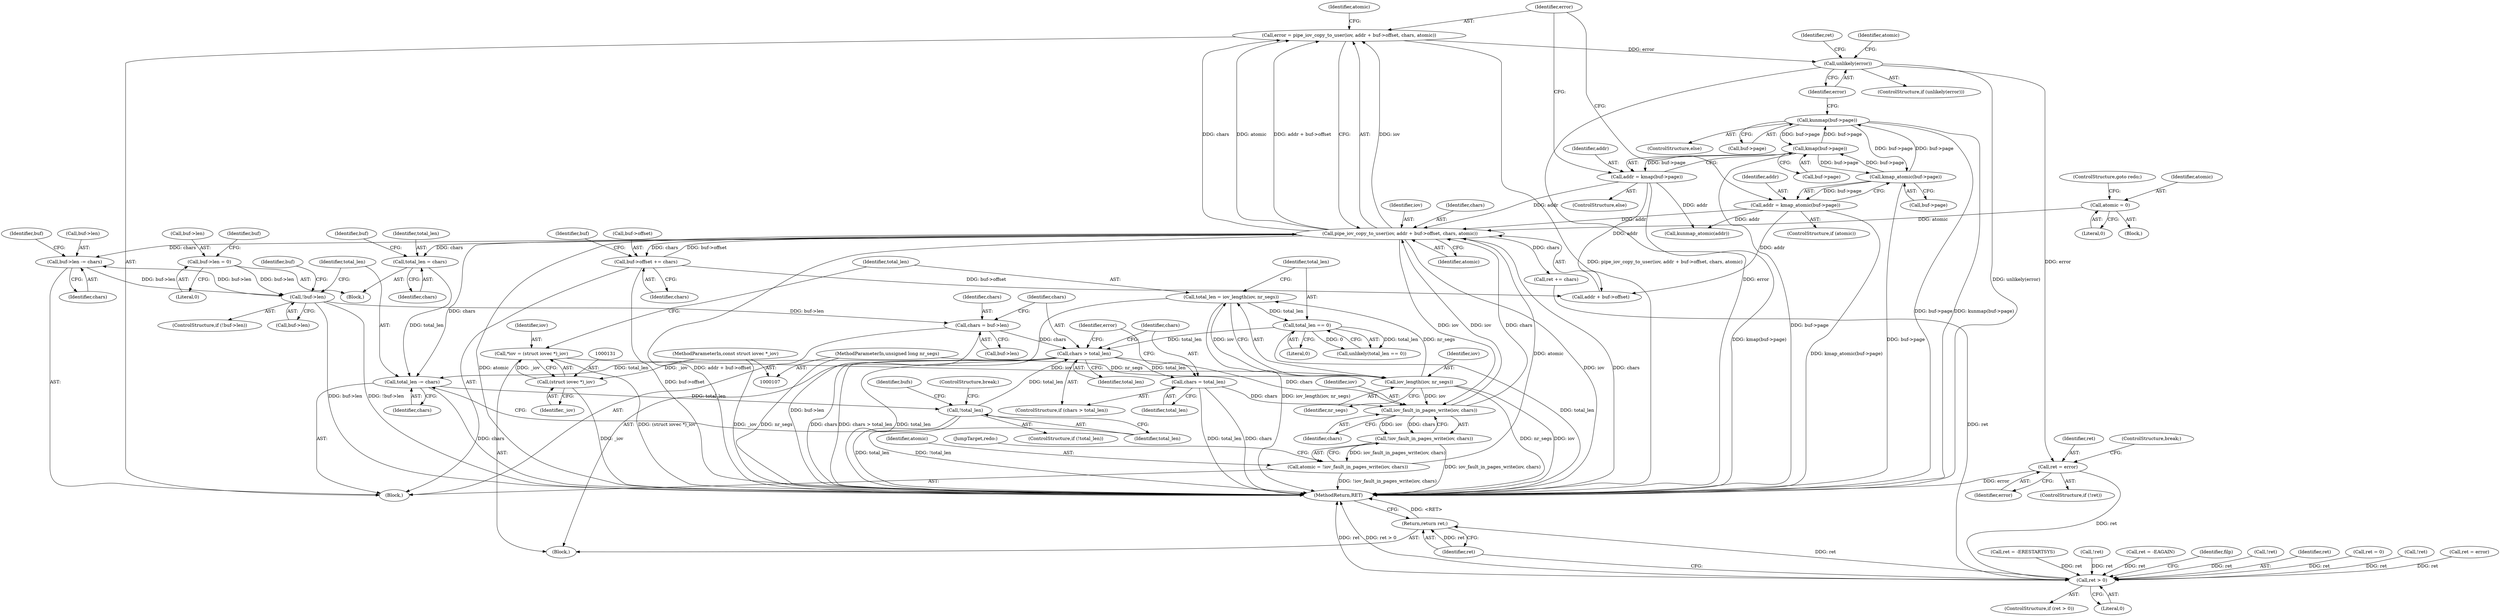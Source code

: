 digraph "0_linux_637b58c2887e5e57850865839cc75f59184b23d1_1@integer" {
"1000238" [label="(Call,error = pipe_iov_copy_to_user(iov, addr + buf->offset, chars, atomic))"];
"1000240" [label="(Call,pipe_iov_copy_to_user(iov, addr + buf->offset, chars, atomic))"];
"1000219" [label="(Call,iov_fault_in_pages_write(iov, chars))"];
"1000136" [label="(Call,iov_length(iov, nr_segs))"];
"1000128" [label="(Call,*iov = (struct iovec *)_iov)"];
"1000130" [label="(Call,(struct iovec *)_iov)"];
"1000109" [label="(MethodParameterIn,const struct iovec *_iov)"];
"1000110" [label="(MethodParameterIn,unsigned long nr_segs)"];
"1000198" [label="(Call,chars = total_len)"];
"1000195" [label="(Call,chars > total_len)"];
"1000187" [label="(Call,chars = buf->len)"];
"1000305" [label="(Call,!buf->len)"];
"1000284" [label="(Call,buf->len -= chars)"];
"1000299" [label="(Call,buf->len = 0)"];
"1000141" [label="(Call,total_len == 0)"];
"1000134" [label="(Call,total_len = iov_length(iov, nr_segs))"];
"1000347" [label="(Call,!total_len)"];
"1000343" [label="(Call,total_len -= chars)"];
"1000296" [label="(Call,total_len = chars)"];
"1000232" [label="(Call,addr = kmap(buf->page))"];
"1000234" [label="(Call,kmap(buf->page))"];
"1000254" [label="(Call,kunmap(buf->page))"];
"1000227" [label="(Call,kmap_atomic(buf->page))"];
"1000225" [label="(Call,addr = kmap_atomic(buf->page))"];
"1000279" [label="(Call,buf->offset += chars)"];
"1000216" [label="(Call,atomic = !iov_fault_in_pages_write(iov, chars))"];
"1000218" [label="(Call,!iov_fault_in_pages_write(iov, chars))"];
"1000265" [label="(Call,atomic = 0)"];
"1000259" [label="(Call,unlikely(error))"];
"1000272" [label="(Call,ret = error)"];
"1000433" [label="(Call,ret > 0)"];
"1000438" [label="(Return,return ret;)"];
"1000142" [label="(Identifier,total_len)"];
"1000195" [label="(Call,chars > total_len)"];
"1000227" [label="(Call,kmap_atomic(buf->page))"];
"1000217" [label="(Identifier,atomic)"];
"1000351" [label="(Identifier,bufs)"];
"1000440" [label="(MethodReturn,RET)"];
"1000110" [label="(MethodParameterIn,unsigned long nr_segs)"];
"1000387" [label="(Call,ret = -ERESTARTSYS)"];
"1000345" [label="(Identifier,chars)"];
"1000346" [label="(ControlStructure,if (!total_len))"];
"1000218" [label="(Call,!iov_fault_in_pages_write(iov, chars))"];
"1000307" [label="(Identifier,buf)"];
"1000259" [label="(Call,unlikely(error))"];
"1000284" [label="(Call,buf->len -= chars)"];
"1000240" [label="(Call,pipe_iov_copy_to_user(iov, addr + buf->offset, chars, atomic))"];
"1000219" [label="(Call,iov_fault_in_pages_write(iov, chars))"];
"1000276" [label="(Call,ret += chars)"];
"1000305" [label="(Call,!buf->len)"];
"1000295" [label="(Block,)"];
"1000272" [label="(Call,ret = error)"];
"1000248" [label="(Identifier,atomic)"];
"1000385" [label="(Call,!ret)"];
"1000273" [label="(Identifier,ret)"];
"1000375" [label="(Call,ret = -EAGAIN)"];
"1000251" [label="(Call,kunmap_atomic(addr))"];
"1000300" [label="(Call,buf->len)"];
"1000254" [label="(Call,kunmap(buf->page))"];
"1000253" [label="(ControlStructure,else)"];
"1000296" [label="(Call,total_len = chars)"];
"1000432" [label="(ControlStructure,if (ret > 0))"];
"1000225" [label="(Call,addr = kmap_atomic(buf->page))"];
"1000433" [label="(Call,ret > 0)"];
"1000187" [label="(Call,chars = buf->len)"];
"1000200" [label="(Identifier,total_len)"];
"1000437" [label="(Identifier,filp)"];
"1000299" [label="(Call,buf->len = 0)"];
"1000267" [label="(Literal,0)"];
"1000348" [label="(Identifier,total_len)"];
"1000285" [label="(Call,buf->len)"];
"1000288" [label="(Identifier,chars)"];
"1000250" [label="(Identifier,atomic)"];
"1000164" [label="(Block,)"];
"1000232" [label="(Call,addr = kmap(buf->page))"];
"1000238" [label="(Call,error = pipe_iov_copy_to_user(iov, addr + buf->offset, chars, atomic))"];
"1000222" [label="(JumpTarget,redo:)"];
"1000221" [label="(Identifier,chars)"];
"1000199" [label="(Identifier,chars)"];
"1000255" [label="(Call,buf->page)"];
"1000194" [label="(ControlStructure,if (chars > total_len))"];
"1000130" [label="(Call,(struct iovec *)_iov)"];
"1000129" [label="(Identifier,iov)"];
"1000188" [label="(Identifier,chars)"];
"1000197" [label="(Identifier,total_len)"];
"1000344" [label="(Identifier,total_len)"];
"1000128" [label="(Call,*iov = (struct iovec *)_iov)"];
"1000268" [label="(ControlStructure,goto redo;)"];
"1000306" [label="(Call,buf->len)"];
"1000274" [label="(Identifier,error)"];
"1000280" [label="(Call,buf->offset)"];
"1000234" [label="(Call,kmap(buf->page))"];
"1000301" [label="(Identifier,buf)"];
"1000298" [label="(Identifier,chars)"];
"1000226" [label="(Identifier,addr)"];
"1000233" [label="(Identifier,addr)"];
"1000277" [label="(Identifier,ret)"];
"1000140" [label="(Call,unlikely(total_len == 0))"];
"1000241" [label="(Identifier,iov)"];
"1000265" [label="(Call,atomic = 0)"];
"1000235" [label="(Call,buf->page)"];
"1000439" [label="(Identifier,ret)"];
"1000137" [label="(Identifier,iov)"];
"1000198" [label="(Call,chars = total_len)"];
"1000231" [label="(ControlStructure,else)"];
"1000343" [label="(Call,total_len -= chars)"];
"1000286" [label="(Identifier,buf)"];
"1000347" [label="(Call,!total_len)"];
"1000349" [label="(ControlStructure,break;)"];
"1000210" [label="(Call,!ret)"];
"1000297" [label="(Identifier,total_len)"];
"1000279" [label="(Call,buf->offset += chars)"];
"1000312" [label="(Identifier,buf)"];
"1000434" [label="(Identifier,ret)"];
"1000135" [label="(Identifier,total_len)"];
"1000220" [label="(Identifier,iov)"];
"1000189" [label="(Call,buf->len)"];
"1000260" [label="(Identifier,error)"];
"1000269" [label="(ControlStructure,if (!ret))"];
"1000228" [label="(Call,buf->page)"];
"1000138" [label="(Identifier,nr_segs)"];
"1000438" [label="(Return,return ret;)"];
"1000112" [label="(Block,)"];
"1000275" [label="(ControlStructure,break;)"];
"1000149" [label="(Call,ret = 0)"];
"1000109" [label="(MethodParameterIn,const struct iovec *_iov)"];
"1000196" [label="(Identifier,chars)"];
"1000216" [label="(Call,atomic = !iov_fault_in_pages_write(iov, chars))"];
"1000270" [label="(Call,!ret)"];
"1000202" [label="(Identifier,error)"];
"1000239" [label="(Identifier,error)"];
"1000435" [label="(Literal,0)"];
"1000242" [label="(Call,addr + buf->offset)"];
"1000143" [label="(Literal,0)"];
"1000264" [label="(Block,)"];
"1000258" [label="(ControlStructure,if (unlikely(error)))"];
"1000132" [label="(Identifier,_iov)"];
"1000212" [label="(Call,ret = error)"];
"1000292" [label="(Identifier,buf)"];
"1000141" [label="(Call,total_len == 0)"];
"1000303" [label="(Literal,0)"];
"1000304" [label="(ControlStructure,if (!buf->len))"];
"1000247" [label="(Identifier,chars)"];
"1000283" [label="(Identifier,chars)"];
"1000266" [label="(Identifier,atomic)"];
"1000263" [label="(Identifier,atomic)"];
"1000223" [label="(ControlStructure,if (atomic))"];
"1000136" [label="(Call,iov_length(iov, nr_segs))"];
"1000134" [label="(Call,total_len = iov_length(iov, nr_segs))"];
"1000238" -> "1000164"  [label="AST: "];
"1000238" -> "1000240"  [label="CFG: "];
"1000239" -> "1000238"  [label="AST: "];
"1000240" -> "1000238"  [label="AST: "];
"1000250" -> "1000238"  [label="CFG: "];
"1000238" -> "1000440"  [label="DDG: pipe_iov_copy_to_user(iov, addr + buf->offset, chars, atomic)"];
"1000240" -> "1000238"  [label="DDG: iov"];
"1000240" -> "1000238"  [label="DDG: addr + buf->offset"];
"1000240" -> "1000238"  [label="DDG: chars"];
"1000240" -> "1000238"  [label="DDG: atomic"];
"1000238" -> "1000259"  [label="DDG: error"];
"1000240" -> "1000248"  [label="CFG: "];
"1000241" -> "1000240"  [label="AST: "];
"1000242" -> "1000240"  [label="AST: "];
"1000247" -> "1000240"  [label="AST: "];
"1000248" -> "1000240"  [label="AST: "];
"1000240" -> "1000440"  [label="DDG: atomic"];
"1000240" -> "1000440"  [label="DDG: addr + buf->offset"];
"1000240" -> "1000440"  [label="DDG: iov"];
"1000240" -> "1000440"  [label="DDG: chars"];
"1000240" -> "1000219"  [label="DDG: iov"];
"1000219" -> "1000240"  [label="DDG: iov"];
"1000219" -> "1000240"  [label="DDG: chars"];
"1000232" -> "1000240"  [label="DDG: addr"];
"1000225" -> "1000240"  [label="DDG: addr"];
"1000279" -> "1000240"  [label="DDG: buf->offset"];
"1000216" -> "1000240"  [label="DDG: atomic"];
"1000265" -> "1000240"  [label="DDG: atomic"];
"1000240" -> "1000276"  [label="DDG: chars"];
"1000240" -> "1000279"  [label="DDG: chars"];
"1000240" -> "1000284"  [label="DDG: chars"];
"1000240" -> "1000296"  [label="DDG: chars"];
"1000240" -> "1000343"  [label="DDG: chars"];
"1000219" -> "1000218"  [label="AST: "];
"1000219" -> "1000221"  [label="CFG: "];
"1000220" -> "1000219"  [label="AST: "];
"1000221" -> "1000219"  [label="AST: "];
"1000218" -> "1000219"  [label="CFG: "];
"1000219" -> "1000218"  [label="DDG: iov"];
"1000219" -> "1000218"  [label="DDG: chars"];
"1000136" -> "1000219"  [label="DDG: iov"];
"1000198" -> "1000219"  [label="DDG: chars"];
"1000195" -> "1000219"  [label="DDG: chars"];
"1000136" -> "1000134"  [label="AST: "];
"1000136" -> "1000138"  [label="CFG: "];
"1000137" -> "1000136"  [label="AST: "];
"1000138" -> "1000136"  [label="AST: "];
"1000134" -> "1000136"  [label="CFG: "];
"1000136" -> "1000440"  [label="DDG: nr_segs"];
"1000136" -> "1000440"  [label="DDG: iov"];
"1000136" -> "1000134"  [label="DDG: iov"];
"1000136" -> "1000134"  [label="DDG: nr_segs"];
"1000128" -> "1000136"  [label="DDG: iov"];
"1000110" -> "1000136"  [label="DDG: nr_segs"];
"1000128" -> "1000112"  [label="AST: "];
"1000128" -> "1000130"  [label="CFG: "];
"1000129" -> "1000128"  [label="AST: "];
"1000130" -> "1000128"  [label="AST: "];
"1000135" -> "1000128"  [label="CFG: "];
"1000128" -> "1000440"  [label="DDG: (struct iovec *)_iov"];
"1000130" -> "1000128"  [label="DDG: _iov"];
"1000130" -> "1000132"  [label="CFG: "];
"1000131" -> "1000130"  [label="AST: "];
"1000132" -> "1000130"  [label="AST: "];
"1000130" -> "1000440"  [label="DDG: _iov"];
"1000109" -> "1000130"  [label="DDG: _iov"];
"1000109" -> "1000107"  [label="AST: "];
"1000109" -> "1000440"  [label="DDG: _iov"];
"1000110" -> "1000107"  [label="AST: "];
"1000110" -> "1000440"  [label="DDG: nr_segs"];
"1000198" -> "1000194"  [label="AST: "];
"1000198" -> "1000200"  [label="CFG: "];
"1000199" -> "1000198"  [label="AST: "];
"1000200" -> "1000198"  [label="AST: "];
"1000202" -> "1000198"  [label="CFG: "];
"1000198" -> "1000440"  [label="DDG: total_len"];
"1000198" -> "1000440"  [label="DDG: chars"];
"1000195" -> "1000198"  [label="DDG: total_len"];
"1000195" -> "1000194"  [label="AST: "];
"1000195" -> "1000197"  [label="CFG: "];
"1000196" -> "1000195"  [label="AST: "];
"1000197" -> "1000195"  [label="AST: "];
"1000199" -> "1000195"  [label="CFG: "];
"1000202" -> "1000195"  [label="CFG: "];
"1000195" -> "1000440"  [label="DDG: chars > total_len"];
"1000195" -> "1000440"  [label="DDG: total_len"];
"1000195" -> "1000440"  [label="DDG: chars"];
"1000187" -> "1000195"  [label="DDG: chars"];
"1000141" -> "1000195"  [label="DDG: total_len"];
"1000347" -> "1000195"  [label="DDG: total_len"];
"1000195" -> "1000343"  [label="DDG: total_len"];
"1000187" -> "1000164"  [label="AST: "];
"1000187" -> "1000189"  [label="CFG: "];
"1000188" -> "1000187"  [label="AST: "];
"1000189" -> "1000187"  [label="AST: "];
"1000196" -> "1000187"  [label="CFG: "];
"1000187" -> "1000440"  [label="DDG: buf->len"];
"1000305" -> "1000187"  [label="DDG: buf->len"];
"1000305" -> "1000304"  [label="AST: "];
"1000305" -> "1000306"  [label="CFG: "];
"1000306" -> "1000305"  [label="AST: "];
"1000312" -> "1000305"  [label="CFG: "];
"1000344" -> "1000305"  [label="CFG: "];
"1000305" -> "1000440"  [label="DDG: !buf->len"];
"1000305" -> "1000440"  [label="DDG: buf->len"];
"1000305" -> "1000284"  [label="DDG: buf->len"];
"1000284" -> "1000305"  [label="DDG: buf->len"];
"1000299" -> "1000305"  [label="DDG: buf->len"];
"1000284" -> "1000164"  [label="AST: "];
"1000284" -> "1000288"  [label="CFG: "];
"1000285" -> "1000284"  [label="AST: "];
"1000288" -> "1000284"  [label="AST: "];
"1000292" -> "1000284"  [label="CFG: "];
"1000299" -> "1000295"  [label="AST: "];
"1000299" -> "1000303"  [label="CFG: "];
"1000300" -> "1000299"  [label="AST: "];
"1000303" -> "1000299"  [label="AST: "];
"1000307" -> "1000299"  [label="CFG: "];
"1000141" -> "1000140"  [label="AST: "];
"1000141" -> "1000143"  [label="CFG: "];
"1000142" -> "1000141"  [label="AST: "];
"1000143" -> "1000141"  [label="AST: "];
"1000140" -> "1000141"  [label="CFG: "];
"1000141" -> "1000440"  [label="DDG: total_len"];
"1000141" -> "1000140"  [label="DDG: total_len"];
"1000141" -> "1000140"  [label="DDG: 0"];
"1000134" -> "1000141"  [label="DDG: total_len"];
"1000134" -> "1000112"  [label="AST: "];
"1000135" -> "1000134"  [label="AST: "];
"1000142" -> "1000134"  [label="CFG: "];
"1000134" -> "1000440"  [label="DDG: iov_length(iov, nr_segs)"];
"1000347" -> "1000346"  [label="AST: "];
"1000347" -> "1000348"  [label="CFG: "];
"1000348" -> "1000347"  [label="AST: "];
"1000349" -> "1000347"  [label="CFG: "];
"1000351" -> "1000347"  [label="CFG: "];
"1000347" -> "1000440"  [label="DDG: total_len"];
"1000347" -> "1000440"  [label="DDG: !total_len"];
"1000343" -> "1000347"  [label="DDG: total_len"];
"1000343" -> "1000164"  [label="AST: "];
"1000343" -> "1000345"  [label="CFG: "];
"1000344" -> "1000343"  [label="AST: "];
"1000345" -> "1000343"  [label="AST: "];
"1000348" -> "1000343"  [label="CFG: "];
"1000343" -> "1000440"  [label="DDG: chars"];
"1000296" -> "1000343"  [label="DDG: total_len"];
"1000296" -> "1000295"  [label="AST: "];
"1000296" -> "1000298"  [label="CFG: "];
"1000297" -> "1000296"  [label="AST: "];
"1000298" -> "1000296"  [label="AST: "];
"1000301" -> "1000296"  [label="CFG: "];
"1000232" -> "1000231"  [label="AST: "];
"1000232" -> "1000234"  [label="CFG: "];
"1000233" -> "1000232"  [label="AST: "];
"1000234" -> "1000232"  [label="AST: "];
"1000239" -> "1000232"  [label="CFG: "];
"1000232" -> "1000440"  [label="DDG: kmap(buf->page)"];
"1000234" -> "1000232"  [label="DDG: buf->page"];
"1000232" -> "1000242"  [label="DDG: addr"];
"1000232" -> "1000251"  [label="DDG: addr"];
"1000234" -> "1000235"  [label="CFG: "];
"1000235" -> "1000234"  [label="AST: "];
"1000234" -> "1000440"  [label="DDG: buf->page"];
"1000234" -> "1000227"  [label="DDG: buf->page"];
"1000254" -> "1000234"  [label="DDG: buf->page"];
"1000227" -> "1000234"  [label="DDG: buf->page"];
"1000234" -> "1000254"  [label="DDG: buf->page"];
"1000254" -> "1000253"  [label="AST: "];
"1000254" -> "1000255"  [label="CFG: "];
"1000255" -> "1000254"  [label="AST: "];
"1000260" -> "1000254"  [label="CFG: "];
"1000254" -> "1000440"  [label="DDG: buf->page"];
"1000254" -> "1000440"  [label="DDG: kunmap(buf->page)"];
"1000254" -> "1000227"  [label="DDG: buf->page"];
"1000227" -> "1000254"  [label="DDG: buf->page"];
"1000227" -> "1000225"  [label="AST: "];
"1000227" -> "1000228"  [label="CFG: "];
"1000228" -> "1000227"  [label="AST: "];
"1000225" -> "1000227"  [label="CFG: "];
"1000227" -> "1000440"  [label="DDG: buf->page"];
"1000227" -> "1000225"  [label="DDG: buf->page"];
"1000225" -> "1000223"  [label="AST: "];
"1000226" -> "1000225"  [label="AST: "];
"1000239" -> "1000225"  [label="CFG: "];
"1000225" -> "1000440"  [label="DDG: kmap_atomic(buf->page)"];
"1000225" -> "1000242"  [label="DDG: addr"];
"1000225" -> "1000251"  [label="DDG: addr"];
"1000279" -> "1000164"  [label="AST: "];
"1000279" -> "1000283"  [label="CFG: "];
"1000280" -> "1000279"  [label="AST: "];
"1000283" -> "1000279"  [label="AST: "];
"1000286" -> "1000279"  [label="CFG: "];
"1000279" -> "1000440"  [label="DDG: buf->offset"];
"1000279" -> "1000242"  [label="DDG: buf->offset"];
"1000216" -> "1000164"  [label="AST: "];
"1000216" -> "1000218"  [label="CFG: "];
"1000217" -> "1000216"  [label="AST: "];
"1000218" -> "1000216"  [label="AST: "];
"1000222" -> "1000216"  [label="CFG: "];
"1000216" -> "1000440"  [label="DDG: !iov_fault_in_pages_write(iov, chars)"];
"1000218" -> "1000216"  [label="DDG: iov_fault_in_pages_write(iov, chars)"];
"1000218" -> "1000440"  [label="DDG: iov_fault_in_pages_write(iov, chars)"];
"1000265" -> "1000264"  [label="AST: "];
"1000265" -> "1000267"  [label="CFG: "];
"1000266" -> "1000265"  [label="AST: "];
"1000267" -> "1000265"  [label="AST: "];
"1000268" -> "1000265"  [label="CFG: "];
"1000259" -> "1000258"  [label="AST: "];
"1000259" -> "1000260"  [label="CFG: "];
"1000260" -> "1000259"  [label="AST: "];
"1000263" -> "1000259"  [label="CFG: "];
"1000277" -> "1000259"  [label="CFG: "];
"1000259" -> "1000440"  [label="DDG: unlikely(error)"];
"1000259" -> "1000440"  [label="DDG: error"];
"1000259" -> "1000272"  [label="DDG: error"];
"1000272" -> "1000269"  [label="AST: "];
"1000272" -> "1000274"  [label="CFG: "];
"1000273" -> "1000272"  [label="AST: "];
"1000274" -> "1000272"  [label="AST: "];
"1000275" -> "1000272"  [label="CFG: "];
"1000272" -> "1000440"  [label="DDG: error"];
"1000272" -> "1000433"  [label="DDG: ret"];
"1000433" -> "1000432"  [label="AST: "];
"1000433" -> "1000435"  [label="CFG: "];
"1000434" -> "1000433"  [label="AST: "];
"1000435" -> "1000433"  [label="AST: "];
"1000437" -> "1000433"  [label="CFG: "];
"1000439" -> "1000433"  [label="CFG: "];
"1000433" -> "1000440"  [label="DDG: ret"];
"1000433" -> "1000440"  [label="DDG: ret > 0"];
"1000375" -> "1000433"  [label="DDG: ret"];
"1000387" -> "1000433"  [label="DDG: ret"];
"1000276" -> "1000433"  [label="DDG: ret"];
"1000149" -> "1000433"  [label="DDG: ret"];
"1000385" -> "1000433"  [label="DDG: ret"];
"1000270" -> "1000433"  [label="DDG: ret"];
"1000212" -> "1000433"  [label="DDG: ret"];
"1000210" -> "1000433"  [label="DDG: ret"];
"1000433" -> "1000438"  [label="DDG: ret"];
"1000438" -> "1000112"  [label="AST: "];
"1000438" -> "1000439"  [label="CFG: "];
"1000439" -> "1000438"  [label="AST: "];
"1000440" -> "1000438"  [label="CFG: "];
"1000438" -> "1000440"  [label="DDG: <RET>"];
"1000439" -> "1000438"  [label="DDG: ret"];
}

